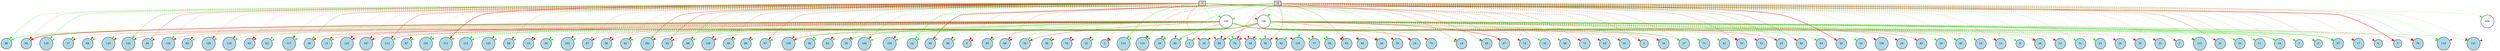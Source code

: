digraph {
	node [fontsize=9 height=0.2 shape=circle width=0.2]
	-1 [fillcolor=lightgray shape=box style=filled]
	-2 [fillcolor=lightgray shape=box style=filled]
	0 [fillcolor=lightblue style=filled]
	1 [fillcolor=lightblue style=filled]
	2 [fillcolor=lightblue style=filled]
	3 [fillcolor=lightblue style=filled]
	4 [fillcolor=lightblue style=filled]
	5 [fillcolor=lightblue style=filled]
	6 [fillcolor=lightblue style=filled]
	7 [fillcolor=lightblue style=filled]
	8 [fillcolor=lightblue style=filled]
	9 [fillcolor=lightblue style=filled]
	10 [fillcolor=lightblue style=filled]
	11 [fillcolor=lightblue style=filled]
	12 [fillcolor=lightblue style=filled]
	13 [fillcolor=lightblue style=filled]
	14 [fillcolor=lightblue style=filled]
	15 [fillcolor=lightblue style=filled]
	16 [fillcolor=lightblue style=filled]
	17 [fillcolor=lightblue style=filled]
	18 [fillcolor=lightblue style=filled]
	19 [fillcolor=lightblue style=filled]
	20 [fillcolor=lightblue style=filled]
	21 [fillcolor=lightblue style=filled]
	22 [fillcolor=lightblue style=filled]
	23 [fillcolor=lightblue style=filled]
	24 [fillcolor=lightblue style=filled]
	25 [fillcolor=lightblue style=filled]
	26 [fillcolor=lightblue style=filled]
	27 [fillcolor=lightblue style=filled]
	28 [fillcolor=lightblue style=filled]
	29 [fillcolor=lightblue style=filled]
	30 [fillcolor=lightblue style=filled]
	31 [fillcolor=lightblue style=filled]
	32 [fillcolor=lightblue style=filled]
	33 [fillcolor=lightblue style=filled]
	34 [fillcolor=lightblue style=filled]
	35 [fillcolor=lightblue style=filled]
	36 [fillcolor=lightblue style=filled]
	37 [fillcolor=lightblue style=filled]
	38 [fillcolor=lightblue style=filled]
	39 [fillcolor=lightblue style=filled]
	40 [fillcolor=lightblue style=filled]
	41 [fillcolor=lightblue style=filled]
	42 [fillcolor=lightblue style=filled]
	43 [fillcolor=lightblue style=filled]
	44 [fillcolor=lightblue style=filled]
	45 [fillcolor=lightblue style=filled]
	46 [fillcolor=lightblue style=filled]
	47 [fillcolor=lightblue style=filled]
	48 [fillcolor=lightblue style=filled]
	49 [fillcolor=lightblue style=filled]
	50 [fillcolor=lightblue style=filled]
	51 [fillcolor=lightblue style=filled]
	52 [fillcolor=lightblue style=filled]
	53 [fillcolor=lightblue style=filled]
	54 [fillcolor=lightblue style=filled]
	55 [fillcolor=lightblue style=filled]
	56 [fillcolor=lightblue style=filled]
	57 [fillcolor=lightblue style=filled]
	58 [fillcolor=lightblue style=filled]
	59 [fillcolor=lightblue style=filled]
	60 [fillcolor=lightblue style=filled]
	61 [fillcolor=lightblue style=filled]
	62 [fillcolor=lightblue style=filled]
	63 [fillcolor=lightblue style=filled]
	64 [fillcolor=lightblue style=filled]
	65 [fillcolor=lightblue style=filled]
	66 [fillcolor=lightblue style=filled]
	67 [fillcolor=lightblue style=filled]
	68 [fillcolor=lightblue style=filled]
	69 [fillcolor=lightblue style=filled]
	70 [fillcolor=lightblue style=filled]
	71 [fillcolor=lightblue style=filled]
	72 [fillcolor=lightblue style=filled]
	73 [fillcolor=lightblue style=filled]
	74 [fillcolor=lightblue style=filled]
	75 [fillcolor=lightblue style=filled]
	76 [fillcolor=lightblue style=filled]
	77 [fillcolor=lightblue style=filled]
	78 [fillcolor=lightblue style=filled]
	79 [fillcolor=lightblue style=filled]
	80 [fillcolor=lightblue style=filled]
	81 [fillcolor=lightblue style=filled]
	82 [fillcolor=lightblue style=filled]
	83 [fillcolor=lightblue style=filled]
	84 [fillcolor=lightblue style=filled]
	85 [fillcolor=lightblue style=filled]
	86 [fillcolor=lightblue style=filled]
	87 [fillcolor=lightblue style=filled]
	88 [fillcolor=lightblue style=filled]
	89 [fillcolor=lightblue style=filled]
	90 [fillcolor=lightblue style=filled]
	91 [fillcolor=lightblue style=filled]
	92 [fillcolor=lightblue style=filled]
	93 [fillcolor=lightblue style=filled]
	94 [fillcolor=lightblue style=filled]
	95 [fillcolor=lightblue style=filled]
	96 [fillcolor=lightblue style=filled]
	97 [fillcolor=lightblue style=filled]
	98 [fillcolor=lightblue style=filled]
	99 [fillcolor=lightblue style=filled]
	100 [fillcolor=lightblue style=filled]
	101 [fillcolor=lightblue style=filled]
	102 [fillcolor=lightblue style=filled]
	103 [fillcolor=lightblue style=filled]
	104 [fillcolor=lightblue style=filled]
	105 [fillcolor=lightblue style=filled]
	106 [fillcolor=lightblue style=filled]
	107 [fillcolor=lightblue style=filled]
	108 [fillcolor=lightblue style=filled]
	109 [fillcolor=lightblue style=filled]
	110 [fillcolor=lightblue style=filled]
	111 [fillcolor=lightblue style=filled]
	112 [fillcolor=lightblue style=filled]
	113 [fillcolor=lightblue style=filled]
	114 [fillcolor=lightblue style=filled]
	115 [fillcolor=lightblue style=filled]
	116 [fillcolor=lightblue style=filled]
	117 [fillcolor=lightblue style=filled]
	118 [fillcolor=lightblue style=filled]
	119 [fillcolor=lightblue style=filled]
	120 [fillcolor=lightblue style=filled]
	121 [fillcolor=lightblue style=filled]
	122 [fillcolor=lightblue style=filled]
	123 [fillcolor=lightblue style=filled]
	124 [fillcolor=lightblue style=filled]
	125 [fillcolor=lightblue style=filled]
	126 [fillcolor=lightblue style=filled]
	189 [fillcolor=white style=filled]
	190 [fillcolor=white style=filled]
	606 [fillcolor=white style=filled]
	-1 -> 189 [color=green penwidth=0.6723119714452046 style=dotted]
	-1 -> 190 [color=red penwidth=0.16648683623599325 style=dotted]
	-2 -> 189 [color=green penwidth=0.18329383678750943 style=dotted]
	-2 -> 190 [color=green penwidth=0.5524121222119914 style=dotted]
	189 -> 0 [color=red penwidth=0.20854277017857403 style=dotted]
	189 -> 1 [color=red penwidth=0.4311818283624359 style=solid]
	189 -> 2 [color=red penwidth=0.3406480177743304 style=solid]
	189 -> 3 [color=green penwidth=0.7845724550984889 style=dotted]
	189 -> 4 [color=red penwidth=0.25778496894358616 style=solid]
	189 -> 5 [color=green penwidth=0.1872344789963757 style=dotted]
	189 -> 6 [color=green penwidth=0.2797428039862412 style=solid]
	189 -> 7 [color=green penwidth=0.12294964103803145 style=solid]
	189 -> 8 [color=green penwidth=0.29685927280573265 style=solid]
	189 -> 9 [color=red penwidth=0.3313184966225948 style=dotted]
	189 -> 10 [color=green penwidth=0.4061159496241963 style=solid]
	189 -> 11 [color=green penwidth=0.318160620237798 style=solid]
	189 -> 12 [color=green penwidth=0.3409359802119343 style=solid]
	189 -> 13 [color=green penwidth=0.10704574385314194 style=solid]
	189 -> 14 [color=red penwidth=0.16631634151888686 style=solid]
	189 -> 15 [color=green penwidth=0.1397644830098128 style=solid]
	189 -> 16 [color=green penwidth=0.439578231452878 style=solid]
	189 -> 17 [color=red penwidth=0.2623758228753361 style=dotted]
	189 -> 18 [color=green penwidth=0.10471246803733888 style=dotted]
	189 -> 19 [color=green penwidth=0.11493785061733408 style=solid]
	189 -> 20 [color=green penwidth=0.26165538777190994 style=solid]
	189 -> 21 [color=green penwidth=0.17756061778046392 style=dotted]
	189 -> 22 [color=red penwidth=0.2719196938454048 style=dotted]
	189 -> 23 [color=green penwidth=0.18939109017059655 style=solid]
	189 -> 24 [color=red penwidth=0.13252399180145477 style=dotted]
	189 -> 25 [color=red penwidth=0.2691188663063654 style=solid]
	189 -> 26 [color=green penwidth=0.10489327447403314 style=dotted]
	189 -> 27 [color=red penwidth=0.5979806848097697 style=solid]
	189 -> 28 [color=green penwidth=0.435838453317416 style=solid]
	189 -> 29 [color=red penwidth=0.7215518345905162 style=solid]
	189 -> 30 [color=green penwidth=0.15468870299748255 style=solid]
	189 -> 31 [color=red penwidth=0.6880868426148022 style=solid]
	189 -> 32 [color=green penwidth=0.7008940593501941 style=dotted]
	189 -> 33 [color=red penwidth=0.2713353474244179 style=dotted]
	189 -> 34 [color=green penwidth=0.5477503304589454 style=solid]
	189 -> 35 [color=green penwidth=0.15802301537340546 style=solid]
	189 -> 36 [color=red penwidth=0.5708923944175245 style=dotted]
	189 -> 37 [color=red penwidth=0.16068229493724523 style=dotted]
	189 -> 38 [color=green penwidth=0.45791805662723317 style=solid]
	189 -> 39 [color=green penwidth=0.22556682691279437 style=solid]
	189 -> 40 [color=red penwidth=0.28857426291002164 style=solid]
	189 -> 41 [color=green penwidth=0.38222869762285916 style=dotted]
	189 -> 42 [color=red penwidth=0.33433437758459617 style=dotted]
	189 -> 43 [color=red penwidth=0.36291463615986264 style=dotted]
	189 -> 44 [color=green penwidth=0.6442976684038625 style=dotted]
	189 -> 45 [color=red penwidth=0.3341340926717876 style=solid]
	189 -> 46 [color=green penwidth=0.3579697506656645 style=dotted]
	189 -> 47 [color=green penwidth=0.18239236812035686 style=solid]
	189 -> 48 [color=red penwidth=0.11649366293597718 style=dotted]
	189 -> 49 [color=green penwidth=0.3010822922683194 style=dotted]
	189 -> 50 [color=red penwidth=0.29810045569377186 style=solid]
	189 -> 51 [color=red penwidth=0.23641100474720453 style=dotted]
	189 -> 52 [color=red penwidth=0.38676879769701056 style=solid]
	189 -> 53 [color=red penwidth=0.2585110171029364 style=solid]
	189 -> 54 [color=red penwidth=0.1554757153764329 style=solid]
	189 -> 55 [color=red penwidth=0.37232491270238266 style=solid]
	189 -> 56 [color=red penwidth=0.25560863942280165 style=dotted]
	189 -> 57 [color=red penwidth=0.4270731707763713 style=dotted]
	189 -> 58 [color=red penwidth=0.6768085162627601 style=dotted]
	189 -> 59 [color=red penwidth=0.13412197376851032 style=dotted]
	189 -> 60 [color=red penwidth=0.3138349000336267 style=solid]
	189 -> 61 [color=green penwidth=0.7428703679656826 style=dotted]
	189 -> 62 [color=red penwidth=0.12415695654410858 style=dotted]
	189 -> 63 [color=green penwidth=0.35228602119660024 style=solid]
	189 -> 64 [color=red penwidth=0.18691285855977452 style=dotted]
	189 -> 65 [color=green penwidth=0.12610686966232573 style=dotted]
	189 -> 66 [color=green penwidth=0.41466620089573203 style=solid]
	189 -> 67 [color=red penwidth=1.2035660939339363 style=dotted]
	189 -> 68 [color=green penwidth=0.13018973027160421 style=dotted]
	189 -> 69 [color=red penwidth=0.23823801213728327 style=solid]
	189 -> 70 [color=red penwidth=0.2496932904462782 style=dotted]
	189 -> 71 [color=green penwidth=0.2699216376926572 style=solid]
	189 -> 72 [color=green penwidth=0.13393897065187702 style=solid]
	189 -> 73 [color=red penwidth=0.4832668258299353 style=dotted]
	189 -> 74 [color=green penwidth=0.2808689061435775 style=dotted]
	189 -> 75 [color=green penwidth=0.10624279321468783 style=solid]
	189 -> 76 [color=red penwidth=0.715530997896661 style=solid]
	189 -> 77 [color=green penwidth=0.2361102632948884 style=solid]
	189 -> 78 [color=green penwidth=0.11833452278144206 style=dotted]
	189 -> 79 [color=green penwidth=0.14064961912782636 style=solid]
	189 -> 80 [color=green penwidth=0.27053759962088253 style=solid]
	189 -> 81 [color=green penwidth=0.42820649505960984 style=solid]
	189 -> 82 [color=red penwidth=0.13204687177138613 style=solid]
	189 -> 83 [color=green penwidth=0.41508272995519246 style=solid]
	189 -> 84 [color=red penwidth=0.38725496620120037 style=dotted]
	189 -> 85 [color=red penwidth=0.5814678533147564 style=solid]
	189 -> 86 [color=green penwidth=1.0285154339605014 style=solid]
	189 -> 87 [color=green penwidth=0.1619687708947209 style=dotted]
	189 -> 88 [color=red penwidth=0.6004761231760826 style=dotted]
	189 -> 89 [color=red penwidth=0.3227015125019528 style=solid]
	189 -> 90 [color=red penwidth=0.5830264388113432 style=solid]
	189 -> 91 [color=green penwidth=1.4086739560502957 style=dotted]
	189 -> 92 [color=red penwidth=0.30691235841454595 style=solid]
	189 -> 93 [color=green penwidth=0.45127293422110026 style=dotted]
	189 -> 94 [color=red penwidth=1.4868771875956854 style=solid]
	189 -> 95 [color=red penwidth=0.452960019327864 style=solid]
	189 -> 96 [color=green penwidth=0.5118821195995463 style=dotted]
	189 -> 97 [color=red penwidth=0.5558503861761764 style=dotted]
	189 -> 98 [color=green penwidth=0.15933751970182947 style=dotted]
	189 -> 99 [color=green penwidth=0.778204050940886 style=dotted]
	189 -> 100 [color=green penwidth=0.1073389584447953 style=dotted]
	189 -> 101 [color=green penwidth=0.3441856038029045 style=solid]
	189 -> 102 [color=green penwidth=0.5766721274378608 style=solid]
	189 -> 103 [color=red penwidth=0.27810454595973316 style=dotted]
	189 -> 104 [color=green penwidth=0.4351917651561643 style=solid]
	189 -> 105 [color=red penwidth=0.10541468252047295 style=dotted]
	189 -> 106 [color=green penwidth=0.5868301601453176 style=dotted]
	189 -> 107 [color=red penwidth=0.2486032056866827 style=solid]
	189 -> 108 [color=green penwidth=0.8320127970749592 style=solid]
	189 -> 109 [color=green penwidth=0.7018574188185293 style=solid]
	189 -> 110 [color=green penwidth=0.13974494628667916 style=solid]
	189 -> 111 [color=red penwidth=0.45447391423525874 style=dotted]
	189 -> 112 [color=red penwidth=0.7436573879833979 style=dotted]
	189 -> 113 [color=red penwidth=0.806232190087038 style=solid]
	189 -> 114 [color=red penwidth=0.21740324054614593 style=dotted]
	189 -> 115 [color=red penwidth=0.45341573958166426 style=dotted]
	189 -> 116 [color=green penwidth=0.5306374175247968 style=solid]
	189 -> 117 [color=green penwidth=0.20000785107025526 style=solid]
	189 -> 118 [color=green penwidth=0.14119216519485944 style=solid]
	189 -> 119 [color=red penwidth=0.31918973177371807 style=solid]
	189 -> 120 [color=green penwidth=0.2936579427179925 style=dotted]
	189 -> 122 [color=red penwidth=0.42858969072848097 style=solid]
	189 -> 123 [color=red penwidth=0.5966288101139002 style=dotted]
	189 -> 124 [color=red penwidth=0.4430288742730514 style=solid]
	189 -> 125 [color=green penwidth=0.3408198323827514 style=solid]
	189 -> 126 [color=red penwidth=0.5045099693692517 style=dotted]
	190 -> 0 [color=red penwidth=0.2062769900534737 style=solid]
	190 -> 1 [color=green penwidth=0.741572045425635 style=dotted]
	190 -> 2 [color=green penwidth=0.3762933021880388 style=solid]
	190 -> 3 [color=red penwidth=0.2165650488580814 style=dotted]
	190 -> 4 [color=red penwidth=0.172366617244675 style=dotted]
	190 -> 5 [color=red penwidth=0.5361195463548646 style=dotted]
	190 -> 6 [color=red penwidth=0.3125213007340166 style=dotted]
	190 -> 7 [color=red penwidth=0.8544613905256211 style=dotted]
	190 -> 8 [color=green penwidth=0.2217010273613373 style=solid]
	190 -> 9 [color=green penwidth=0.17827265514000762 style=dotted]
	190 -> 10 [color=green penwidth=0.16259275639731813 style=solid]
	190 -> 11 [color=green penwidth=0.2930724010696725 style=dotted]
	190 -> 12 [color=red penwidth=0.22023104674258515 style=solid]
	190 -> 13 [color=red penwidth=0.6523403900088658 style=dotted]
	190 -> 14 [color=green penwidth=0.6624997583560145 style=dotted]
	190 -> 15 [color=red penwidth=0.415674768477885 style=solid]
	190 -> 16 [color=green penwidth=0.9886002349351987 style=solid]
	190 -> 17 [color=red penwidth=0.10468885784736497 style=solid]
	190 -> 18 [color=red penwidth=0.24668464827555434 style=solid]
	190 -> 19 [color=green penwidth=0.16781566319851737 style=solid]
	190 -> 20 [color=red penwidth=0.2665439963278875 style=solid]
	190 -> 21 [color=red penwidth=0.11143856030165385 style=dotted]
	190 -> 22 [color=green penwidth=0.3172762329375485 style=solid]
	190 -> 23 [color=green penwidth=1.1819903262679372 style=dotted]
	190 -> 24 [color=red penwidth=0.1587911672513413 style=dotted]
	190 -> 25 [color=red penwidth=0.5666301045334146 style=solid]
	190 -> 26 [color=red penwidth=0.40901528149700006 style=solid]
	190 -> 27 [color=green penwidth=0.6827576249748504 style=solid]
	190 -> 28 [color=red penwidth=0.38422014857652476 style=dotted]
	190 -> 29 [color=red penwidth=0.17205783898138455 style=solid]
	190 -> 30 [color=green penwidth=0.12233545580280372 style=dotted]
	190 -> 31 [color=green penwidth=0.6421505170586593 style=dotted]
	190 -> 32 [color=green penwidth=0.10667464350101422 style=solid]
	190 -> 33 [color=red penwidth=0.1643753009962035 style=dotted]
	190 -> 34 [color=red penwidth=0.3203006648517768 style=solid]
	190 -> 35 [color=red penwidth=0.12946063524841914 style=dotted]
	190 -> 36 [color=red penwidth=0.5867712741276889 style=solid]
	190 -> 37 [color=red penwidth=0.43837541219162035 style=solid]
	190 -> 38 [color=red penwidth=1.0607787790560406 style=dotted]
	190 -> 39 [color=green penwidth=0.2495115882470728 style=dotted]
	190 -> 40 [color=green penwidth=0.4340552849060082 style=solid]
	190 -> 41 [color=green penwidth=0.31197254831020793 style=solid]
	190 -> 42 [color=green penwidth=0.3863118120654354 style=dotted]
	190 -> 43 [color=red penwidth=0.23166954994554817 style=dotted]
	190 -> 44 [color=green penwidth=0.2021368395284653 style=solid]
	190 -> 45 [color=red penwidth=0.3022204104568278 style=dotted]
	190 -> 46 [color=red penwidth=0.23957874978125843 style=dotted]
	190 -> 47 [color=red penwidth=0.9805353143222604 style=solid]
	190 -> 48 [color=red penwidth=0.19203364762758324 style=solid]
	190 -> 49 [color=green penwidth=0.27394301275916133 style=solid]
	190 -> 50 [color=red penwidth=0.2586589261229032 style=dotted]
	190 -> 51 [color=green penwidth=0.24697158700597727 style=solid]
	190 -> 52 [color=green penwidth=0.3282780627118061 style=dotted]
	190 -> 53 [color=red penwidth=0.17095276467561038 style=dotted]
	190 -> 54 [color=red penwidth=0.420086414562154 style=dotted]
	190 -> 55 [color=green penwidth=0.9122210976457162 style=solid]
	190 -> 56 [color=red penwidth=0.42298133039182706 style=solid]
	190 -> 57 [color=green penwidth=1.4187724347493125 style=solid]
	190 -> 58 [color=green penwidth=0.12877218996578826 style=dotted]
	190 -> 59 [color=green penwidth=0.20527077714387548 style=dotted]
	190 -> 60 [color=green penwidth=0.4650021112413547 style=dotted]
	190 -> 61 [color=green penwidth=0.5840800496588091 style=solid]
	190 -> 62 [color=green penwidth=0.2861749346057162 style=dotted]
	190 -> 63 [color=red penwidth=0.13577263732122943 style=solid]
	190 -> 64 [color=green penwidth=0.2971820504055168 style=solid]
	190 -> 65 [color=green penwidth=0.5052020059850947 style=dotted]
	190 -> 66 [color=red penwidth=0.10826496663712766 style=solid]
	190 -> 67 [color=red penwidth=0.15114292053442163 style=solid]
	190 -> 68 [color=green penwidth=0.20389730608938061 style=solid]
	190 -> 69 [color=green penwidth=0.155876319459465 style=dotted]
	190 -> 70 [color=red penwidth=0.43977611039502407 style=dotted]
	190 -> 71 [color=green penwidth=0.2681712672976387 style=dotted]
	190 -> 72 [color=red penwidth=0.1695035955636723 style=dotted]
	190 -> 73 [color=red penwidth=0.762363924184091 style=dotted]
	190 -> 74 [color=red penwidth=0.6101394889387537 style=dotted]
	190 -> 75 [color=red penwidth=0.3006726848100558 style=solid]
	190 -> 76 [color=red penwidth=0.36531879774792 style=dotted]
	190 -> 77 [color=green penwidth=0.6575118192958819 style=solid]
	190 -> 78 [color=red penwidth=0.46092551197804943 style=solid]
	190 -> 79 [color=red penwidth=0.3992906529282685 style=dotted]
	190 -> 80 [color=green penwidth=0.42487399362088096 style=dotted]
	190 -> 81 [color=green penwidth=0.5521864825637641 style=dotted]
	190 -> 82 [color=green penwidth=0.16533325579780822 style=solid]
	190 -> 83 [color=green penwidth=0.422645013388945 style=solid]
	190 -> 84 [color=red penwidth=0.36336400778068445 style=dotted]
	190 -> 85 [color=red penwidth=0.15813546939297102 style=solid]
	190 -> 87 [color=green penwidth=0.5425340826977397 style=dotted]
	190 -> 88 [color=red penwidth=0.7817136711189053 style=solid]
	190 -> 89 [color=green penwidth=0.6580402933395396 style=dotted]
	190 -> 90 [color=green penwidth=0.25825682765454494 style=solid]
	190 -> 91 [color=red penwidth=0.37645834341267803 style=solid]
	190 -> 92 [color=green penwidth=0.1069093362150127 style=solid]
	190 -> 93 [color=red penwidth=0.31140875144609625 style=dotted]
	190 -> 95 [color=green penwidth=0.12398058207706573 style=dotted]
	190 -> 96 [color=red penwidth=0.2976545756292588 style=dotted]
	190 -> 97 [color=green penwidth=0.25275218795706034 style=solid]
	190 -> 98 [color=green penwidth=0.10139182392505579 style=solid]
	190 -> 99 [color=green penwidth=0.6439348461438794 style=solid]
	190 -> 100 [color=red penwidth=0.5148896413613907 style=solid]
	190 -> 101 [color=green penwidth=0.5531423476936851 style=solid]
	190 -> 102 [color=red penwidth=0.4246920557152323 style=solid]
	190 -> 103 [color=green penwidth=0.16521526945085951 style=dotted]
	190 -> 104 [color=green penwidth=0.17543341145181449 style=solid]
	190 -> 105 [color=red penwidth=0.11189136142963307 style=solid]
	190 -> 106 [color=red penwidth=0.18337454341601483 style=dotted]
	190 -> 107 [color=red penwidth=0.8471769216390111 style=dotted]
	190 -> 108 [color=red penwidth=0.6195246051401507 style=solid]
	190 -> 109 [color=green penwidth=0.12229986433209195 style=solid]
	190 -> 110 [color=green penwidth=0.2892214089222248 style=solid]
	190 -> 111 [color=green penwidth=0.14014953371729247 style=dotted]
	190 -> 112 [color=green penwidth=0.716926243503349 style=solid]
	190 -> 113 [color=green penwidth=0.912676533617118 style=dotted]
	190 -> 114 [color=green penwidth=0.18354379097720291 style=dotted]
	190 -> 115 [color=green penwidth=0.1784796599503198 style=dotted]
	190 -> 116 [color=red penwidth=0.35525298521619453 style=solid]
	190 -> 117 [color=green penwidth=0.19895378035256875 style=dotted]
	190 -> 118 [color=green penwidth=0.2483124758022893 style=dotted]
	190 -> 119 [color=green penwidth=0.20865675043184206 style=solid]
	190 -> 121 [color=green penwidth=0.4850514853139787 style=solid]
	190 -> 122 [color=red penwidth=0.10167916771460533 style=solid]
	190 -> 123 [color=green penwidth=0.4880340783087155 style=dotted]
	190 -> 124 [color=red penwidth=0.3984825763315891 style=solid]
	190 -> 125 [color=red penwidth=0.485687683090253 style=dotted]
	190 -> 126 [color=green penwidth=0.16112416881185881 style=solid]
	-1 -> 0 [color=red penwidth=0.11620530646555494 style=dotted]
	-1 -> 1 [color=green penwidth=0.12085307180079825 style=solid]
	-1 -> 2 [color=green penwidth=0.28025018975802884 style=solid]
	-1 -> 3 [color=red penwidth=0.2228307246937781 style=dotted]
	-1 -> 4 [color=red penwidth=0.24610227122540704 style=solid]
	-1 -> 5 [color=red penwidth=1.1427636064269384 style=solid]
	-1 -> 6 [color=red penwidth=0.11162035195451103 style=dotted]
	-1 -> 7 [color=green penwidth=0.27243717793596767 style=dotted]
	-1 -> 8 [color=red penwidth=0.23144924268992542 style=dotted]
	-1 -> 9 [color=red penwidth=0.10030662451077815 style=solid]
	-1 -> 10 [color=green penwidth=0.11603261123483731 style=dotted]
	-1 -> 11 [color=green penwidth=0.22056488561877025 style=dotted]
	-1 -> 12 [color=red penwidth=0.5162270017025443 style=dotted]
	-1 -> 13 [color=red penwidth=0.9457213819918825 style=dotted]
	-1 -> 14 [color=green penwidth=0.13454751030764234 style=solid]
	-1 -> 15 [color=green penwidth=0.30089121339808567 style=solid]
	-1 -> 16 [color=green penwidth=0.16338587112255765 style=solid]
	-1 -> 17 [color=red penwidth=0.1558126207078028 style=solid]
	-1 -> 18 [color=red penwidth=0.5237924480867885 style=solid]
	-1 -> 19 [color=green penwidth=0.24383755946358884 style=dotted]
	-1 -> 20 [color=red penwidth=0.27859266687262074 style=dotted]
	-1 -> 21 [color=green penwidth=0.3609499166288458 style=solid]
	-1 -> 22 [color=green penwidth=0.27277858610821104 style=solid]
	-1 -> 23 [color=green penwidth=0.3537652337925017 style=dotted]
	-1 -> 24 [color=green penwidth=0.1145169302026151 style=solid]
	-1 -> 25 [color=green penwidth=0.6095255283092836 style=solid]
	-1 -> 26 [color=red penwidth=0.2598316634720109 style=dotted]
	-1 -> 27 [color=green penwidth=0.18287175145955936 style=dotted]
	-1 -> 28 [color=red penwidth=0.6729630785000922 style=solid]
	-1 -> 29 [color=red penwidth=0.1413283797932535 style=solid]
	-1 -> 30 [color=red penwidth=0.2962108784344114 style=dotted]
	-1 -> 31 [color=red penwidth=0.12434142571036247 style=dotted]
	-1 -> 32 [color=green penwidth=0.4998369092279443 style=solid]
	-1 -> 33 [color=green penwidth=0.42729305860041633 style=dotted]
	-1 -> 34 [color=red penwidth=0.11286764576291393 style=dotted]
	-1 -> 35 [color=green penwidth=0.2645642183947954 style=solid]
	-1 -> 36 [color=red penwidth=0.6368276776821455 style=solid]
	-1 -> 37 [color=green penwidth=0.5161819497193473 style=dotted]
	-1 -> 38 [color=green penwidth=0.3581486774709539 style=solid]
	-1 -> 39 [color=green penwidth=0.15237397305202005 style=dotted]
	-1 -> 40 [color=green penwidth=0.24564747953428787 style=solid]
	-1 -> 41 [color=green penwidth=0.28553955940895037 style=dotted]
	-1 -> 42 [color=green penwidth=0.2093565166603211 style=dotted]
	-1 -> 43 [color=red penwidth=0.3846407069361313 style=dotted]
	-1 -> 44 [color=red penwidth=0.47363725452278227 style=dotted]
	-1 -> 45 [color=red penwidth=0.7053402257364375 style=solid]
	-1 -> 46 [color=red penwidth=0.6476728310251733 style=solid]
	-1 -> 47 [color=green penwidth=0.2108261045170084 style=solid]
	-1 -> 48 [color=green penwidth=0.3670033532439092 style=dotted]
	-1 -> 49 [color=red penwidth=0.1881668319625996 style=solid]
	-1 -> 50 [color=red penwidth=0.38469501520728 style=dotted]
	-1 -> 51 [color=red penwidth=0.17246955357681346 style=dotted]
	-1 -> 52 [color=red penwidth=0.32492107297835787 style=solid]
	-1 -> 53 [color=green penwidth=0.46294945542912436 style=solid]
	-1 -> 54 [color=red penwidth=0.11269823666777677 style=dotted]
	-1 -> 55 [color=green penwidth=0.47117762270159624 style=solid]
	-1 -> 56 [color=green penwidth=0.8056602690826538 style=dotted]
	-1 -> 57 [color=red penwidth=0.31037902274465257 style=dotted]
	-1 -> 58 [color=green penwidth=0.5420646660922641 style=dotted]
	-1 -> 59 [color=red penwidth=0.34756774226521703 style=dotted]
	-1 -> 60 [color=red penwidth=0.12041967946081586 style=dotted]
	-1 -> 61 [color=red penwidth=0.42682753788772587 style=dotted]
	-1 -> 62 [color=green penwidth=0.1346401995431136 style=solid]
	-1 -> 63 [color=green penwidth=0.296514321587676 style=dotted]
	-1 -> 64 [color=green penwidth=0.24638529878338508 style=solid]
	-1 -> 65 [color=green penwidth=0.2123140176405699 style=dotted]
	-1 -> 66 [color=green penwidth=0.38804475827156915 style=dotted]
	-1 -> 67 [color=red penwidth=0.30048658197887657 style=solid]
	-1 -> 68 [color=green penwidth=0.4697027471773514 style=solid]
	-1 -> 69 [color=green penwidth=0.2163210672469577 style=solid]
	-1 -> 70 [color=red penwidth=0.272294893606023 style=solid]
	-1 -> 71 [color=green penwidth=0.16499932764616684 style=dotted]
	-1 -> 72 [color=red penwidth=0.14898166151557551 style=solid]
	-1 -> 73 [color=red penwidth=0.3137048414547131 style=solid]
	-1 -> 74 [color=green penwidth=0.6259799785041458 style=solid]
	-1 -> 75 [color=green penwidth=0.4633776850678528 style=solid]
	-1 -> 76 [color=green penwidth=0.44460793082942107 style=dotted]
	-1 -> 77 [color=red penwidth=0.22380881073815587 style=solid]
	-1 -> 78 [color=green penwidth=0.13117192528038654 style=solid]
	-1 -> 79 [color=red penwidth=0.10327627052205353 style=dotted]
	-1 -> 80 [color=green penwidth=0.17894221394486082 style=dotted]
	-1 -> 82 [color=red penwidth=0.4792363115436532 style=dotted]
	-1 -> 83 [color=red penwidth=0.14251188757297117 style=dotted]
	-1 -> 84 [color=red penwidth=0.5693356221540439 style=solid]
	-1 -> 85 [color=green penwidth=0.38548737344026784 style=dotted]
	-1 -> 86 [color=green penwidth=0.4952539039557504 style=solid]
	-1 -> 87 [color=red penwidth=0.10864988406816806 style=dotted]
	-1 -> 88 [color=red penwidth=0.12690907565034423 style=solid]
	-1 -> 89 [color=green penwidth=0.1475115682155913 style=solid]
	-1 -> 90 [color=red penwidth=0.3655083845851921 style=dotted]
	-1 -> 91 [color=green penwidth=1.1349441234117235 style=dotted]
	-1 -> 93 [color=green penwidth=0.2826519762856239 style=solid]
	-1 -> 94 [color=red penwidth=0.5418830703038366 style=dotted]
	-1 -> 95 [color=red penwidth=0.12393793462219554 style=solid]
	-1 -> 96 [color=red penwidth=0.2928681767916489 style=dotted]
	-1 -> 97 [color=red penwidth=0.5332436742549912 style=solid]
	-1 -> 98 [color=green penwidth=0.677591318153037 style=dotted]
	-1 -> 99 [color=green penwidth=0.6267609534699035 style=solid]
	-1 -> 100 [color=green penwidth=0.33499539726877636 style=solid]
	-1 -> 101 [color=red penwidth=0.10240216270396235 style=solid]
	-1 -> 102 [color=red penwidth=0.8930516247411129 style=solid]
	-1 -> 103 [color=green penwidth=0.13842907448012243 style=dotted]
	-1 -> 104 [color=green penwidth=0.3321250792371693 style=solid]
	-1 -> 106 [color=red penwidth=0.1691775237951596 style=solid]
	-1 -> 107 [color=green penwidth=0.3141536595484891 style=dotted]
	-1 -> 108 [color=green penwidth=0.14756604199686357 style=solid]
	-1 -> 109 [color=red penwidth=0.44927676097929226 style=dotted]
	-1 -> 110 [color=green penwidth=0.34987129672644046 style=solid]
	-1 -> 111 [color=red penwidth=1.1500861839841718 style=solid]
	-1 -> 112 [color=red penwidth=0.3221628647981614 style=dotted]
	-1 -> 113 [color=red penwidth=0.7278551387690153 style=solid]
	-1 -> 114 [color=green penwidth=0.8730774858221564 style=solid]
	-1 -> 115 [color=green penwidth=0.22538043641157432 style=dotted]
	-1 -> 116 [color=red penwidth=0.2690899873558471 style=solid]
	-1 -> 117 [color=red penwidth=0.2642726202742286 style=solid]
	-1 -> 118 [color=green penwidth=0.6145729018105018 style=dotted]
	-1 -> 119 [color=green penwidth=0.3161754908602655 style=dotted]
	-1 -> 120 [color=red penwidth=0.17433106158756512 style=dotted]
	-1 -> 121 [color=red penwidth=0.17989333911135788 style=solid]
	-1 -> 122 [color=red penwidth=0.2810605296444758 style=dotted]
	-1 -> 123 [color=green penwidth=0.10498723784020698 style=dotted]
	-1 -> 124 [color=red penwidth=0.351772358042602 style=solid]
	-1 -> 125 [color=green penwidth=0.15411812554947404 style=dotted]
	-1 -> 126 [color=red penwidth=0.26014748136554966 style=solid]
	-2 -> 0 [color=red penwidth=0.31061522223431015 style=solid]
	-2 -> 2 [color=red penwidth=0.19506153749350946 style=dotted]
	-2 -> 3 [color=red penwidth=0.415861514465346 style=dotted]
	-2 -> 4 [color=red penwidth=1.1382857672650297 style=dotted]
	-2 -> 5 [color=red penwidth=0.38390858893916024 style=dotted]
	-2 -> 6 [color=red penwidth=0.2662074022563421 style=dotted]
	-2 -> 7 [color=red penwidth=0.18547376910207558 style=solid]
	-2 -> 8 [color=green penwidth=0.23873061221163822 style=dotted]
	-2 -> 9 [color=red penwidth=0.25448540868309955 style=solid]
	-2 -> 10 [color=red penwidth=0.3344756987783556 style=solid]
	-2 -> 11 [color=green penwidth=0.3691559923297648 style=solid]
	-2 -> 12 [color=green penwidth=0.30300667616138477 style=dotted]
	-2 -> 13 [color=red penwidth=0.39543452163635584 style=dotted]
	-2 -> 14 [color=red penwidth=0.42360420035907276 style=solid]
	-2 -> 15 [color=red penwidth=0.1675886089536161 style=dotted]
	-2 -> 16 [color=red penwidth=0.43277339049971086 style=dotted]
	-2 -> 17 [color=red penwidth=0.28353820586586825 style=dotted]
	-2 -> 19 [color=green penwidth=0.19010217637395582 style=solid]
	-2 -> 20 [color=green penwidth=0.21144102546158794 style=dotted]
	-2 -> 21 [color=red penwidth=0.4515623048920585 style=solid]
	-2 -> 22 [color=red penwidth=0.20094816857374453 style=dotted]
	-2 -> 23 [color=red penwidth=0.3425523077521526 style=dotted]
	-2 -> 24 [color=red penwidth=0.414652995112075 style=dotted]
	-2 -> 25 [color=red penwidth=0.25466273981606746 style=solid]
	-2 -> 26 [color=green penwidth=0.1256995237174607 style=solid]
	-2 -> 27 [color=red penwidth=0.3723321062539975 style=solid]
	-2 -> 28 [color=red penwidth=0.5914271435409886 style=solid]
	-2 -> 29 [color=red penwidth=0.11292500952037406 style=dotted]
	-2 -> 30 [color=green penwidth=0.23167170500155698 style=dotted]
	-2 -> 31 [color=red penwidth=0.3159348968872666 style=dotted]
	-2 -> 32 [color=green penwidth=0.5948036261700416 style=solid]
	-2 -> 33 [color=red penwidth=0.18319013959174807 style=solid]
	-2 -> 34 [color=red penwidth=0.9339111091357066 style=dotted]
	-2 -> 35 [color=red penwidth=0.286276468623561 style=solid]
	-2 -> 36 [color=green penwidth=0.33535169367566314 style=solid]
	-2 -> 37 [color=green penwidth=0.19910075751184042 style=dotted]
	-2 -> 38 [color=red penwidth=0.13680142318168542 style=dotted]
	-2 -> 39 [color=red penwidth=0.5943809456503015 style=dotted]
	-2 -> 40 [color=red penwidth=0.48108603861744936 style=dotted]
	-2 -> 41 [color=green penwidth=0.12861612783516072 style=solid]
	-2 -> 42 [color=red penwidth=0.3062160342088177 style=dotted]
	-2 -> 43 [color=red penwidth=0.5500729270982003 style=dotted]
	-2 -> 44 [color=red penwidth=1.0431020696290094 style=solid]
	-2 -> 45 [color=red penwidth=0.29746519384497316 style=dotted]
	-2 -> 46 [color=green penwidth=0.5480665807640588 style=dotted]
	-2 -> 47 [color=red penwidth=0.25406251647876155 style=solid]
	-2 -> 48 [color=green penwidth=0.13570140384363394 style=dotted]
	-2 -> 49 [color=green penwidth=0.4031258473999636 style=solid]
	-2 -> 50 [color=red penwidth=0.18981127142308146 style=dotted]
	-2 -> 51 [color=green penwidth=0.35260404594145645 style=solid]
	-2 -> 52 [color=green penwidth=0.3201685324095499 style=dotted]
	-2 -> 53 [color=red penwidth=0.4935175823072566 style=dotted]
	-2 -> 54 [color=green penwidth=0.10537569244097399 style=solid]
	-2 -> 55 [color=red penwidth=0.31207438292386486 style=dotted]
	-2 -> 56 [color=red penwidth=0.15750264780796064 style=dotted]
	-2 -> 57 [color=green penwidth=0.11943271356723495 style=dotted]
	-2 -> 58 [color=red penwidth=0.2915318840145855 style=solid]
	-2 -> 59 [color=red penwidth=0.4159682185637519 style=solid]
	-2 -> 60 [color=red penwidth=0.3481157290981992 style=dotted]
	-2 -> 61 [color=red penwidth=0.5284883621790428 style=dotted]
	-2 -> 62 [color=green penwidth=0.2970550429169406 style=dotted]
	-2 -> 63 [color=red penwidth=1.0563444249465828 style=dotted]
	-2 -> 64 [color=green penwidth=0.5904764657460537 style=dotted]
	-2 -> 65 [color=red penwidth=0.48436770431763354 style=solid]
	-2 -> 66 [color=red penwidth=0.4501070917018659 style=solid]
	-2 -> 67 [color=green penwidth=0.26982400901511316 style=dotted]
	-2 -> 68 [color=red penwidth=0.2572069820903391 style=dotted]
	-2 -> 69 [color=red penwidth=0.1214148855517112 style=dotted]
	-2 -> 70 [color=red penwidth=0.36610058932475087 style=solid]
	-2 -> 71 [color=green penwidth=0.10710913152326496 style=dotted]
	-2 -> 72 [color=red penwidth=0.5805212445312513 style=dotted]
	-2 -> 73 [color=red penwidth=0.15619584531478303 style=solid]
	-2 -> 74 [color=red penwidth=0.6260993568101988 style=solid]
	-2 -> 75 [color=green penwidth=0.3103182015823107 style=dotted]
	-2 -> 76 [color=green penwidth=0.2690250001310822 style=solid]
	-2 -> 77 [color=red penwidth=0.1175912041330731 style=solid]
	-2 -> 78 [color=red penwidth=0.3012055812672859 style=solid]
	-2 -> 79 [color=red penwidth=0.29912421380268006 style=dotted]
	-2 -> 80 [color=red penwidth=0.24589068389153818 style=dotted]
	-2 -> 81 [color=red penwidth=0.591577802338396 style=solid]
	-2 -> 82 [color=red penwidth=0.45523385868196464 style=dotted]
	-2 -> 83 [color=red penwidth=0.11949302916040329 style=dotted]
	-2 -> 84 [color=green penwidth=0.2958057242300012 style=dotted]
	-2 -> 85 [color=red penwidth=0.5399115055432803 style=dotted]
	-2 -> 86 [color=green penwidth=0.40648340585826326 style=dotted]
	-2 -> 87 [color=red penwidth=0.36773201907573216 style=dotted]
	-2 -> 89 [color=red penwidth=0.6054067181742501 style=dotted]
	-2 -> 90 [color=green penwidth=0.637900700074087 style=solid]
	-2 -> 91 [color=red penwidth=0.466364664707145 style=dotted]
	-2 -> 92 [color=green penwidth=0.1510667299070558 style=solid]
	-2 -> 93 [color=red penwidth=0.5228305702743795 style=solid]
	-2 -> 94 [color=red penwidth=0.23402436386710887 style=solid]
	-2 -> 95 [color=red penwidth=0.34078723336598193 style=dotted]
	-2 -> 96 [color=green penwidth=0.1321996913062698 style=dotted]
	-2 -> 97 [color=red penwidth=0.11251535535787036 style=solid]
	-2 -> 98 [color=green penwidth=0.3412647218476551 style=dotted]
	-2 -> 99 [color=red penwidth=0.30879449254458213 style=dotted]
	-2 -> 100 [color=red penwidth=0.3132178860251711 style=dotted]
	-2 -> 101 [color=green penwidth=0.33735721390332807 style=solid]
	-2 -> 102 [color=green penwidth=0.12617387899398713 style=dotted]
	-2 -> 103 [color=red penwidth=0.3296226229779604 style=dotted]
	-2 -> 104 [color=red penwidth=0.6360524118569645 style=dotted]
	-2 -> 105 [color=green penwidth=0.3686143770809428 style=dotted]
	-2 -> 106 [color=green penwidth=0.4456617062945223 style=dotted]
	-2 -> 107 [color=red penwidth=0.7765022997249852 style=dotted]
	-2 -> 108 [color=red penwidth=0.26851197883514044 style=dotted]
	-2 -> 109 [color=red penwidth=0.24951736466923075 style=dotted]
	-2 -> 110 [color=red penwidth=0.43114741981877513 style=solid]
	-2 -> 111 [color=red penwidth=0.24808195893278048 style=solid]
	-2 -> 112 [color=green penwidth=0.5722946143466606 style=dotted]
	-2 -> 113 [color=red penwidth=0.10796871130351007 style=dotted]
	-2 -> 114 [color=green penwidth=0.13244663818091507 style=solid]
	-2 -> 115 [color=red penwidth=0.21550569781307588 style=solid]
	-2 -> 116 [color=green penwidth=0.22142776895178978 style=dotted]
	-2 -> 117 [color=red penwidth=0.228342932274952 style=dotted]
	-2 -> 118 [color=green penwidth=0.18634302945985848 style=solid]
	-2 -> 119 [color=red penwidth=0.155657311813522 style=dotted]
	-2 -> 120 [color=green penwidth=0.6068928102154186 style=solid]
	-2 -> 121 [color=red penwidth=0.15512226861625333 style=dotted]
	-2 -> 122 [color=red penwidth=0.10608077960929951 style=solid]
	-2 -> 123 [color=red penwidth=0.1256573426711105 style=dotted]
	-2 -> 124 [color=green penwidth=1.5109460556213081 style=dotted]
	-2 -> 125 [color=green penwidth=0.13448573991585655 style=solid]
	-2 -> 126 [color=red penwidth=0.12894546537064952 style=solid]
	-2 -> 606 [color=green penwidth=0.38905253160620756 style=solid]
	606 -> 118 [color=red penwidth=0.20066998094156333 style=dotted]
}
